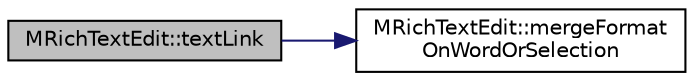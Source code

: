 digraph "MRichTextEdit::textLink"
{
  edge [fontname="Helvetica",fontsize="10",labelfontname="Helvetica",labelfontsize="10"];
  node [fontname="Helvetica",fontsize="10",shape=record];
  rankdir="LR";
  Node234 [label="MRichTextEdit::textLink",height=0.2,width=0.4,color="black", fillcolor="grey75", style="filled", fontcolor="black"];
  Node234 -> Node235 [color="midnightblue",fontsize="10",style="solid",fontname="Helvetica"];
  Node235 [label="MRichTextEdit::mergeFormat\lOnWordOrSelection",height=0.2,width=0.4,color="black", fillcolor="white", style="filled",URL="$d6/daa/class_m_rich_text_edit.html#afa3261f0c4458b9303770d2c303f8eae"];
}
